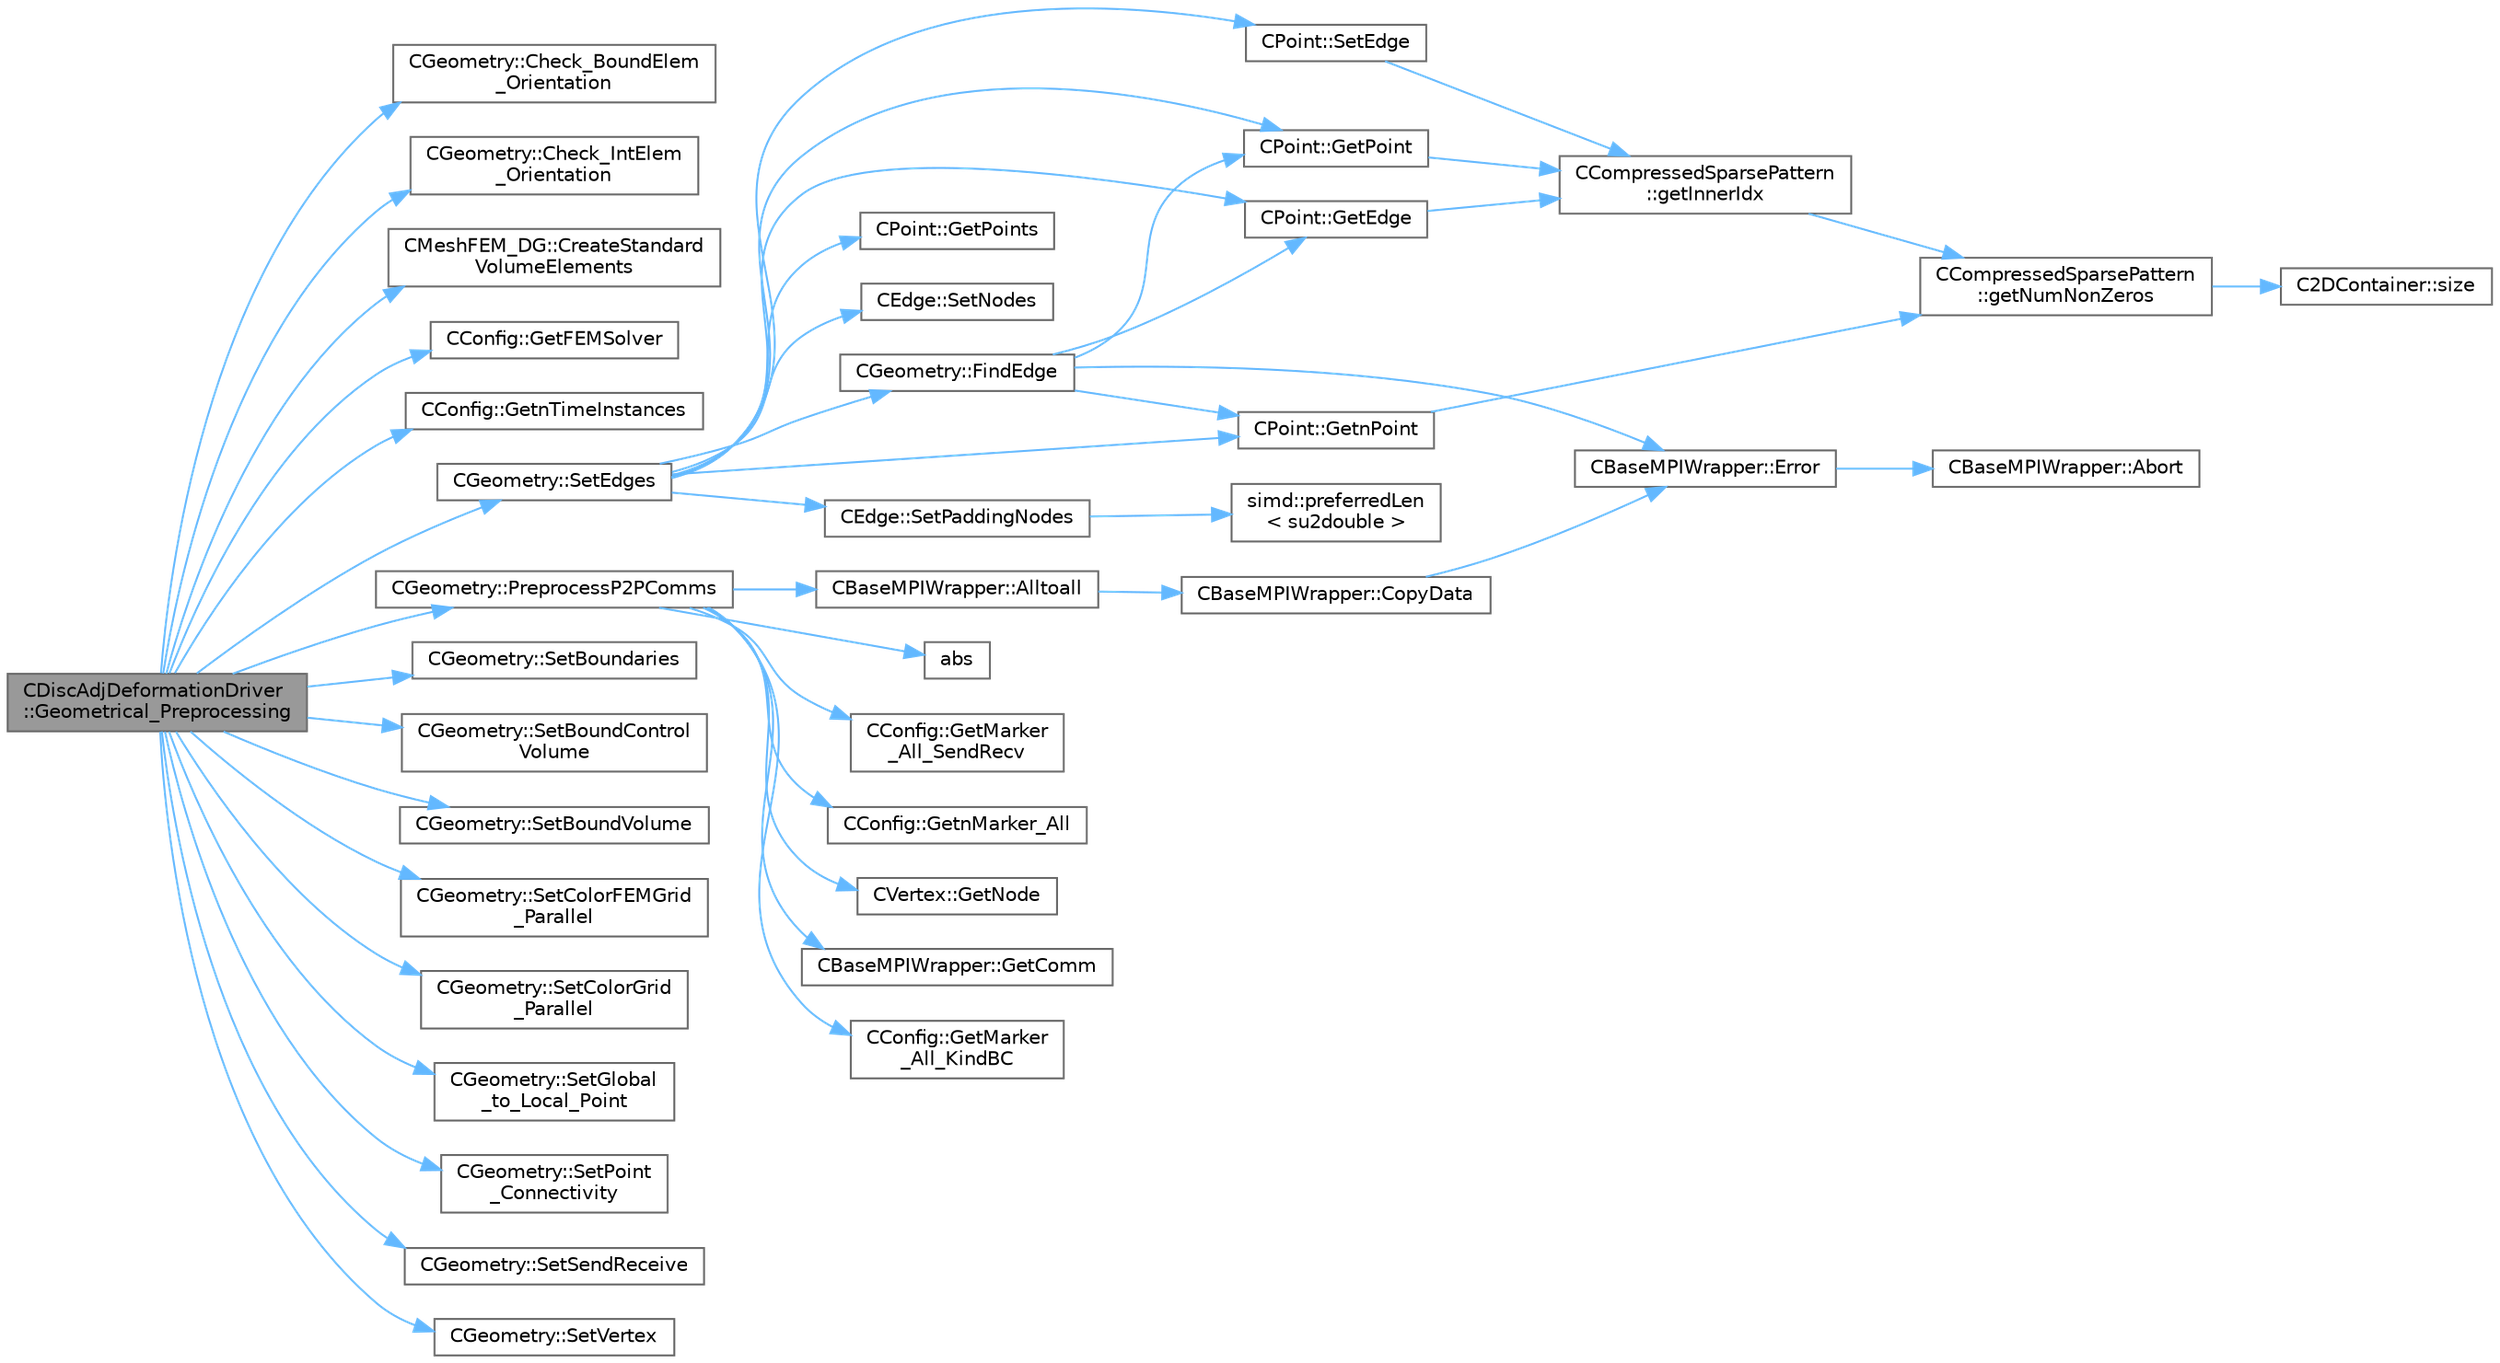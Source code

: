digraph "CDiscAdjDeformationDriver::Geometrical_Preprocessing"
{
 // LATEX_PDF_SIZE
  bgcolor="transparent";
  edge [fontname=Helvetica,fontsize=10,labelfontname=Helvetica,labelfontsize=10];
  node [fontname=Helvetica,fontsize=10,shape=box,height=0.2,width=0.4];
  rankdir="LR";
  Node1 [id="Node000001",label="CDiscAdjDeformationDriver\l::Geometrical_Preprocessing",height=0.2,width=0.4,color="gray40", fillcolor="grey60", style="filled", fontcolor="black",tooltip="Construction of the edge-based data structure."];
  Node1 -> Node2 [id="edge1_Node000001_Node000002",color="steelblue1",style="solid",tooltip=" "];
  Node2 [id="Node000002",label="CGeometry::Check_BoundElem\l_Orientation",height=0.2,width=0.4,color="grey40", fillcolor="white", style="filled",URL="$classCGeometry.html#ae520b52bd8164035ec27baa2277eaf7a",tooltip="A virtual member."];
  Node1 -> Node3 [id="edge2_Node000001_Node000003",color="steelblue1",style="solid",tooltip=" "];
  Node3 [id="Node000003",label="CGeometry::Check_IntElem\l_Orientation",height=0.2,width=0.4,color="grey40", fillcolor="white", style="filled",URL="$classCGeometry.html#a047fc9246e05b3fd9b609cd84d29beeb",tooltip="A virtual member."];
  Node1 -> Node4 [id="edge3_Node000001_Node000004",color="steelblue1",style="solid",tooltip=" "];
  Node4 [id="Node000004",label="CMeshFEM_DG::CreateStandard\lVolumeElements",height=0.2,width=0.4,color="grey40", fillcolor="white", style="filled",URL="$classCMeshFEM__DG.html#a0eff23b6bfc954a78446b1cac9b6120a",tooltip="Function to create the standard volume elements."];
  Node1 -> Node5 [id="edge4_Node000001_Node000005",color="steelblue1",style="solid",tooltip=" "];
  Node5 [id="Node000005",label="CConfig::GetFEMSolver",height=0.2,width=0.4,color="grey40", fillcolor="white", style="filled",URL="$classCConfig.html#a026768bd4b64557bf812e687471756df",tooltip="Return true if a high order FEM solver is in use."];
  Node1 -> Node6 [id="edge5_Node000001_Node000006",color="steelblue1",style="solid",tooltip=" "];
  Node6 [id="Node000006",label="CConfig::GetnTimeInstances",height=0.2,width=0.4,color="grey40", fillcolor="white", style="filled",URL="$classCConfig.html#a6ae9111090db52de2f8f07f77d6416d5",tooltip="Retrieves the number of periodic time instances for Harmonic Balance."];
  Node1 -> Node7 [id="edge6_Node000001_Node000007",color="steelblue1",style="solid",tooltip=" "];
  Node7 [id="Node000007",label="CGeometry::PreprocessP2PComms",height=0.2,width=0.4,color="grey40", fillcolor="white", style="filled",URL="$classCGeometry.html#a8275875241decaaa930663926dc15e4d",tooltip="Routine to launch non-blocking recvs only for all periodic communications."];
  Node7 -> Node8 [id="edge7_Node000007_Node000008",color="steelblue1",style="solid",tooltip=" "];
  Node8 [id="Node000008",label="abs",height=0.2,width=0.4,color="grey40", fillcolor="white", style="filled",URL="$group__SIMD.html#gaf7650d08e2a58ed700276ddc70f72f96",tooltip=" "];
  Node7 -> Node9 [id="edge8_Node000007_Node000009",color="steelblue1",style="solid",tooltip=" "];
  Node9 [id="Node000009",label="CBaseMPIWrapper::Alltoall",height=0.2,width=0.4,color="grey40", fillcolor="white", style="filled",URL="$classCBaseMPIWrapper.html#ade915135d4560a390849e5744488b5ef",tooltip=" "];
  Node9 -> Node10 [id="edge9_Node000009_Node000010",color="steelblue1",style="solid",tooltip=" "];
  Node10 [id="Node000010",label="CBaseMPIWrapper::CopyData",height=0.2,width=0.4,color="grey40", fillcolor="white", style="filled",URL="$classCBaseMPIWrapper.html#a3c28692a4cab67ad0f81d18273db3d23",tooltip=" "];
  Node10 -> Node11 [id="edge10_Node000010_Node000011",color="steelblue1",style="solid",tooltip=" "];
  Node11 [id="Node000011",label="CBaseMPIWrapper::Error",height=0.2,width=0.4,color="grey40", fillcolor="white", style="filled",URL="$classCBaseMPIWrapper.html#a04457c47629bda56704e6a8804833eeb",tooltip=" "];
  Node11 -> Node12 [id="edge11_Node000011_Node000012",color="steelblue1",style="solid",tooltip=" "];
  Node12 [id="Node000012",label="CBaseMPIWrapper::Abort",height=0.2,width=0.4,color="grey40", fillcolor="white", style="filled",URL="$classCBaseMPIWrapper.html#af7297d861dca86b45cf561b6ab642e8f",tooltip=" "];
  Node7 -> Node13 [id="edge12_Node000007_Node000013",color="steelblue1",style="solid",tooltip=" "];
  Node13 [id="Node000013",label="CBaseMPIWrapper::GetComm",height=0.2,width=0.4,color="grey40", fillcolor="white", style="filled",URL="$classCBaseMPIWrapper.html#a8154391fc3522954802889d81d4ef5da",tooltip=" "];
  Node7 -> Node14 [id="edge13_Node000007_Node000014",color="steelblue1",style="solid",tooltip=" "];
  Node14 [id="Node000014",label="CConfig::GetMarker\l_All_KindBC",height=0.2,width=0.4,color="grey40", fillcolor="white", style="filled",URL="$classCConfig.html#ae003cd8f406eaaa91849a774c9a20730",tooltip="Get the kind of boundary for each marker."];
  Node7 -> Node15 [id="edge14_Node000007_Node000015",color="steelblue1",style="solid",tooltip=" "];
  Node15 [id="Node000015",label="CConfig::GetMarker\l_All_SendRecv",height=0.2,width=0.4,color="grey40", fillcolor="white", style="filled",URL="$classCConfig.html#a626e9f08cb8c1f960eae155fc522ca82",tooltip="Get the send-receive information for a marker val_marker."];
  Node7 -> Node16 [id="edge15_Node000007_Node000016",color="steelblue1",style="solid",tooltip=" "];
  Node16 [id="Node000016",label="CConfig::GetnMarker_All",height=0.2,width=0.4,color="grey40", fillcolor="white", style="filled",URL="$classCConfig.html#a459dee039e618d21a5d78db61c221240",tooltip="Get the total number of boundary markers of the local process including send/receive domains."];
  Node7 -> Node17 [id="edge16_Node000007_Node000017",color="steelblue1",style="solid",tooltip=" "];
  Node17 [id="Node000017",label="CVertex::GetNode",height=0.2,width=0.4,color="grey40", fillcolor="white", style="filled",URL="$classCVertex.html#ad568da06e7191358d3a09a1bee71cdb5",tooltip="Get the node of the vertex."];
  Node1 -> Node18 [id="edge17_Node000001_Node000018",color="steelblue1",style="solid",tooltip=" "];
  Node18 [id="Node000018",label="CGeometry::SetBoundaries",height=0.2,width=0.4,color="grey40", fillcolor="white", style="filled",URL="$classCGeometry.html#adf0c14db61d951e089c1cecb4060eaa4",tooltip="A virtual member."];
  Node1 -> Node19 [id="edge18_Node000001_Node000019",color="steelblue1",style="solid",tooltip=" "];
  Node19 [id="Node000019",label="CGeometry::SetBoundControl\lVolume",height=0.2,width=0.4,color="grey40", fillcolor="white", style="filled",URL="$classCGeometry.html#a0b41f8d5d800f92ceb6ade66cc2a158c",tooltip="A virtual member."];
  Node1 -> Node20 [id="edge19_Node000001_Node000020",color="steelblue1",style="solid",tooltip=" "];
  Node20 [id="Node000020",label="CGeometry::SetBoundVolume",height=0.2,width=0.4,color="grey40", fillcolor="white", style="filled",URL="$classCGeometry.html#a421b34d68487bc9164ec5f78cb3a7916",tooltip="Sets the boundary volume."];
  Node1 -> Node21 [id="edge20_Node000001_Node000021",color="steelblue1",style="solid",tooltip=" "];
  Node21 [id="Node000021",label="CGeometry::SetColorFEMGrid\l_Parallel",height=0.2,width=0.4,color="grey40", fillcolor="white", style="filled",URL="$classCGeometry.html#a12ee0f17b317854c334d427aeed34737",tooltip="A virtual member."];
  Node1 -> Node22 [id="edge21_Node000001_Node000022",color="steelblue1",style="solid",tooltip=" "];
  Node22 [id="Node000022",label="CGeometry::SetColorGrid\l_Parallel",height=0.2,width=0.4,color="grey40", fillcolor="white", style="filled",URL="$classCGeometry.html#aa1224a6b338954f5c576505f2f000e8d",tooltip="A virtual member."];
  Node1 -> Node23 [id="edge22_Node000001_Node000023",color="steelblue1",style="solid",tooltip=" "];
  Node23 [id="Node000023",label="CGeometry::SetEdges",height=0.2,width=0.4,color="grey40", fillcolor="white", style="filled",URL="$classCGeometry.html#a4aa4b21b72b39291bab049b7b5743811",tooltip="Sets the edges of an elemment."];
  Node23 -> Node24 [id="edge23_Node000023_Node000024",color="steelblue1",style="solid",tooltip=" "];
  Node24 [id="Node000024",label="CGeometry::FindEdge",height=0.2,width=0.4,color="grey40", fillcolor="white", style="filled",URL="$classCGeometry.html#aab9c8477bc95c8ecc45dacc1ce607a90",tooltip="Get the edge index from using the nodes of the edge."];
  Node24 -> Node11 [id="edge24_Node000024_Node000011",color="steelblue1",style="solid",tooltip=" "];
  Node24 -> Node25 [id="edge25_Node000024_Node000025",color="steelblue1",style="solid",tooltip=" "];
  Node25 [id="Node000025",label="CPoint::GetEdge",height=0.2,width=0.4,color="grey40", fillcolor="white", style="filled",URL="$classCPoint.html#a81ff0f12775a22eef9faa4a78810223a",tooltip="Get all the edges that compose the control volume."];
  Node25 -> Node26 [id="edge26_Node000025_Node000026",color="steelblue1",style="solid",tooltip=" "];
  Node26 [id="Node000026",label="CCompressedSparsePattern\l::getInnerIdx",height=0.2,width=0.4,color="grey40", fillcolor="white", style="filled",URL="$classCCompressedSparsePattern.html#a8c4b5a2720a4ebb463c0d8152f052e4d",tooltip=" "];
  Node26 -> Node27 [id="edge27_Node000026_Node000027",color="steelblue1",style="solid",tooltip=" "];
  Node27 [id="Node000027",label="CCompressedSparsePattern\l::getNumNonZeros",height=0.2,width=0.4,color="grey40", fillcolor="white", style="filled",URL="$classCCompressedSparsePattern.html#abbca9e2c2e9f3d3f568772f9edf0c0aa",tooltip=" "];
  Node27 -> Node28 [id="edge28_Node000027_Node000028",color="steelblue1",style="solid",tooltip=" "];
  Node28 [id="Node000028",label="C2DContainer::size",height=0.2,width=0.4,color="grey40", fillcolor="white", style="filled",URL="$classC2DContainer.html#a8278113dbcf54123f9852e7e44583759",tooltip=" "];
  Node24 -> Node29 [id="edge29_Node000024_Node000029",color="steelblue1",style="solid",tooltip=" "];
  Node29 [id="Node000029",label="CPoint::GetnPoint",height=0.2,width=0.4,color="grey40", fillcolor="white", style="filled",URL="$classCPoint.html#accb93eb81c4e7e6c2605a7cd0d3c9cba",tooltip="Get the number of points that compose the control volume."];
  Node29 -> Node27 [id="edge30_Node000029_Node000027",color="steelblue1",style="solid",tooltip=" "];
  Node24 -> Node30 [id="edge31_Node000024_Node000030",color="steelblue1",style="solid",tooltip=" "];
  Node30 [id="Node000030",label="CPoint::GetPoint",height=0.2,width=0.4,color="grey40", fillcolor="white", style="filled",URL="$classCPoint.html#a7916494f3e23b9fd83e6a808b9d144e8",tooltip="Get all the points that compose the control volume."];
  Node30 -> Node26 [id="edge32_Node000030_Node000026",color="steelblue1",style="solid",tooltip=" "];
  Node23 -> Node25 [id="edge33_Node000023_Node000025",color="steelblue1",style="solid",tooltip=" "];
  Node23 -> Node29 [id="edge34_Node000023_Node000029",color="steelblue1",style="solid",tooltip=" "];
  Node23 -> Node30 [id="edge35_Node000023_Node000030",color="steelblue1",style="solid",tooltip=" "];
  Node23 -> Node31 [id="edge36_Node000023_Node000031",color="steelblue1",style="solid",tooltip=" "];
  Node31 [id="Node000031",label="CPoint::GetPoints",height=0.2,width=0.4,color="grey40", fillcolor="white", style="filled",URL="$classCPoint.html#a28c574d1577404bc70199351c1c9c358",tooltip="Get the entire point adjacency information in compressed format (CSR)."];
  Node23 -> Node32 [id="edge37_Node000023_Node000032",color="steelblue1",style="solid",tooltip=" "];
  Node32 [id="Node000032",label="CPoint::SetEdge",height=0.2,width=0.4,color="grey40", fillcolor="white", style="filled",URL="$classCPoint.html#ad032bfa69355a69b0905db4305008c8b",tooltip="Set the edges that compose the control volume."];
  Node32 -> Node26 [id="edge38_Node000032_Node000026",color="steelblue1",style="solid",tooltip=" "];
  Node23 -> Node33 [id="edge39_Node000023_Node000033",color="steelblue1",style="solid",tooltip=" "];
  Node33 [id="Node000033",label="CEdge::SetNodes",height=0.2,width=0.4,color="grey40", fillcolor="white", style="filled",URL="$classCEdge.html#af61bbea900bce3aedf140c30eb953591",tooltip="Set the node indices of an edge."];
  Node23 -> Node34 [id="edge40_Node000023_Node000034",color="steelblue1",style="solid",tooltip=" "];
  Node34 [id="Node000034",label="CEdge::SetPaddingNodes",height=0.2,width=0.4,color="grey40", fillcolor="white", style="filled",URL="$classCEdge.html#a9068744be8e7a82ba1106c0b4868e961",tooltip="Sets the tail of \"Nodes\" to repeat one of the last edges."];
  Node34 -> Node35 [id="edge41_Node000034_Node000035",color="steelblue1",style="solid",tooltip=" "];
  Node35 [id="Node000035",label="simd::preferredLen\l\< su2double \>",height=0.2,width=0.4,color="grey40", fillcolor="white", style="filled",URL="$group__SIMD.html#ga395b2adb29dcb7c33ec051bc9606ebd3",tooltip=" "];
  Node1 -> Node36 [id="edge42_Node000001_Node000036",color="steelblue1",style="solid",tooltip=" "];
  Node36 [id="Node000036",label="CGeometry::SetGlobal\l_to_Local_Point",height=0.2,width=0.4,color="grey40", fillcolor="white", style="filled",URL="$classCGeometry.html#a105b96a2411161c35396a8e998e01619",tooltip="A virtual member."];
  Node1 -> Node37 [id="edge43_Node000001_Node000037",color="steelblue1",style="solid",tooltip=" "];
  Node37 [id="Node000037",label="CGeometry::SetPoint\l_Connectivity",height=0.2,width=0.4,color="grey40", fillcolor="white", style="filled",URL="$classCGeometry.html#a5aba28cabf234d464d47bc3461e3c177",tooltip="Set connectivity between points."];
  Node1 -> Node38 [id="edge44_Node000001_Node000038",color="steelblue1",style="solid",tooltip=" "];
  Node38 [id="Node000038",label="CGeometry::SetSendReceive",height=0.2,width=0.4,color="grey40", fillcolor="white", style="filled",URL="$classCGeometry.html#a072c4f4ba4420fbe20863f1789ef4c2c",tooltip="A virtual member."];
  Node1 -> Node39 [id="edge45_Node000001_Node000039",color="steelblue1",style="solid",tooltip=" "];
  Node39 [id="Node000039",label="CGeometry::SetVertex",height=0.2,width=0.4,color="grey40", fillcolor="white", style="filled",URL="$classCGeometry.html#a7e62defd775fa94c8c72aa7cac905267",tooltip="Sets the vertices."];
}

